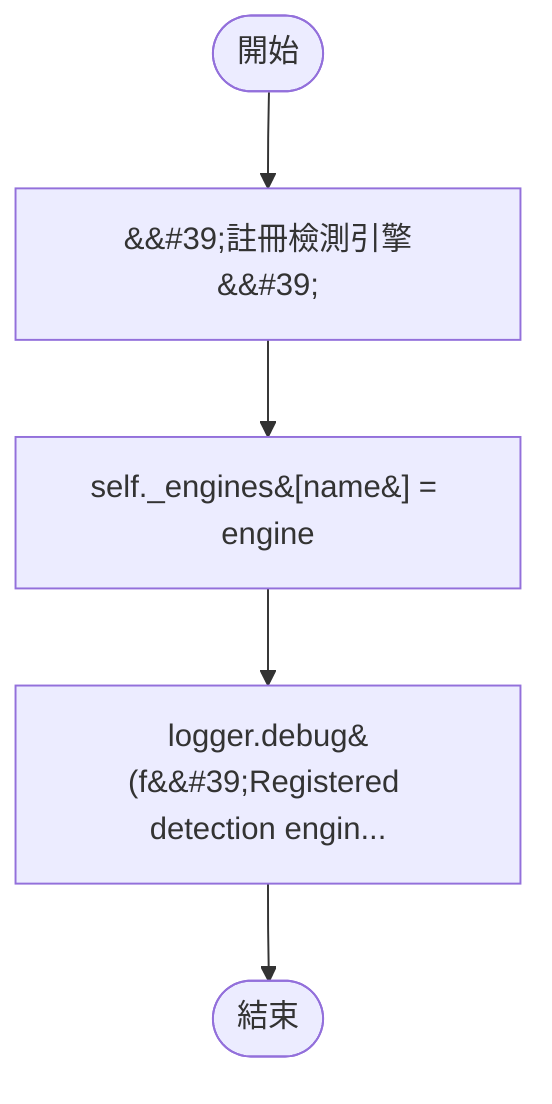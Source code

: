 flowchart TB
    n1([開始])
    n2([結束])
    n3[&amp;&#35;39;註冊檢測引擎&amp;&#35;39;]
    n4[self._engines&#91;name&#93; = engine]
    n5[logger.debug&#40;f&amp;&#35;39;Registered detection engin...]
    n1 --> n3
    n3 --> n4
    n4 --> n5
    n5 --> n2